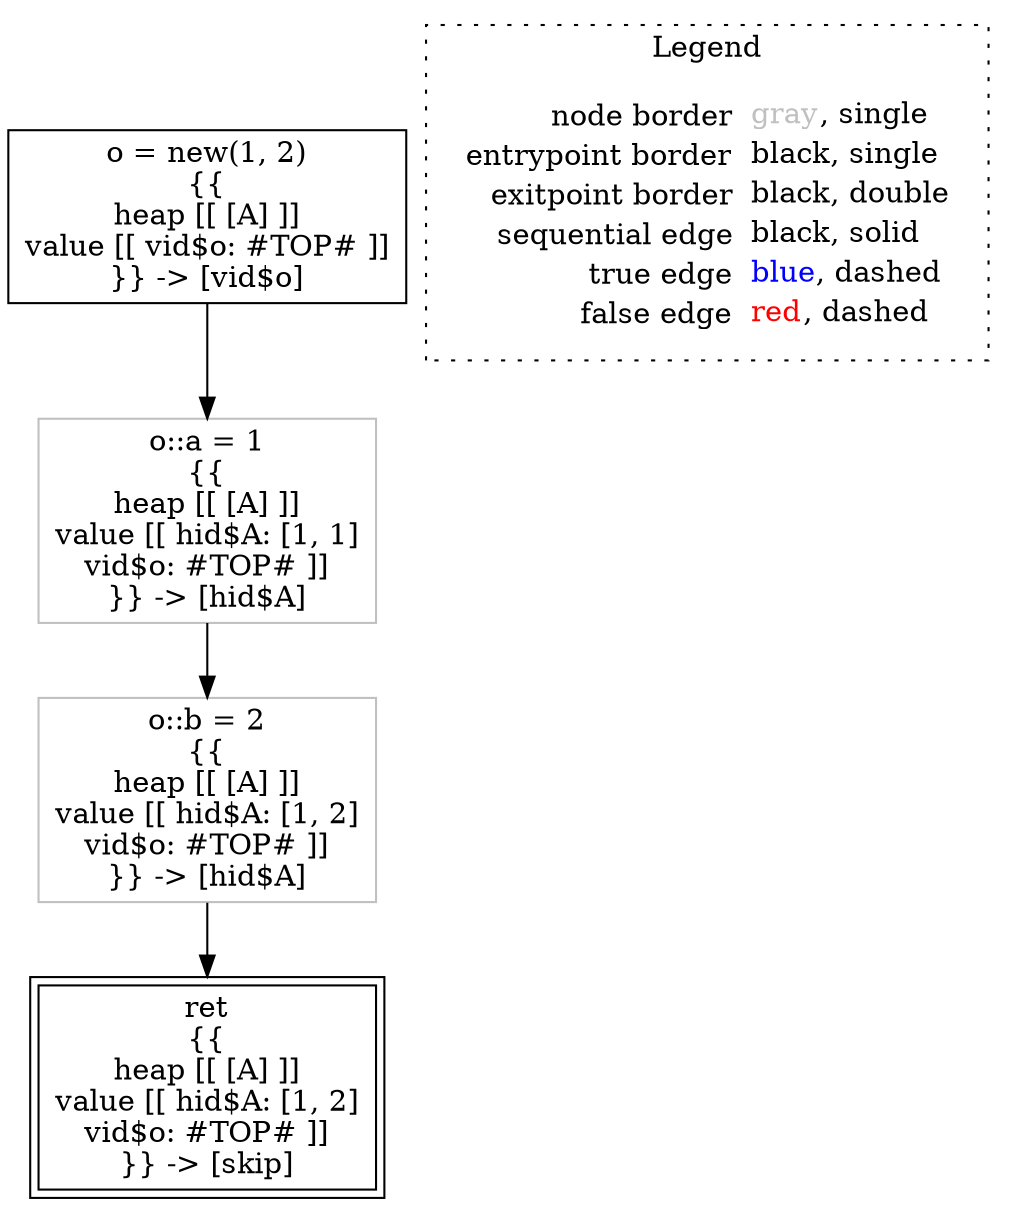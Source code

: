 digraph {
	"node0" [shape="rect",color="black",label=<o = new(1, 2)<BR/>{{<BR/>heap [[ [A] ]]<BR/>value [[ vid$o: #TOP# ]]<BR/>}} -&gt; [vid$o]>];
	"node1" [shape="rect",color="black",peripheries="2",label=<ret<BR/>{{<BR/>heap [[ [A] ]]<BR/>value [[ hid$A: [1, 2]<BR/>vid$o: #TOP# ]]<BR/>}} -&gt; [skip]>];
	"node2" [shape="rect",color="gray",label=<o::b = 2<BR/>{{<BR/>heap [[ [A] ]]<BR/>value [[ hid$A: [1, 2]<BR/>vid$o: #TOP# ]]<BR/>}} -&gt; [hid$A]>];
	"node3" [shape="rect",color="gray",label=<o::a = 1<BR/>{{<BR/>heap [[ [A] ]]<BR/>value [[ hid$A: [1, 1]<BR/>vid$o: #TOP# ]]<BR/>}} -&gt; [hid$A]>];
	"node2" -> "node1" [color="black"];
	"node0" -> "node3" [color="black"];
	"node3" -> "node2" [color="black"];
subgraph cluster_legend {
	label="Legend";
	style=dotted;
	node [shape=plaintext];
	"legend" [label=<<table border="0" cellpadding="2" cellspacing="0" cellborder="0"><tr><td align="right">node border&nbsp;</td><td align="left"><font color="gray">gray</font>, single</td></tr><tr><td align="right">entrypoint border&nbsp;</td><td align="left"><font color="black">black</font>, single</td></tr><tr><td align="right">exitpoint border&nbsp;</td><td align="left"><font color="black">black</font>, double</td></tr><tr><td align="right">sequential edge&nbsp;</td><td align="left"><font color="black">black</font>, solid</td></tr><tr><td align="right">true edge&nbsp;</td><td align="left"><font color="blue">blue</font>, dashed</td></tr><tr><td align="right">false edge&nbsp;</td><td align="left"><font color="red">red</font>, dashed</td></tr></table>>];
}

}
